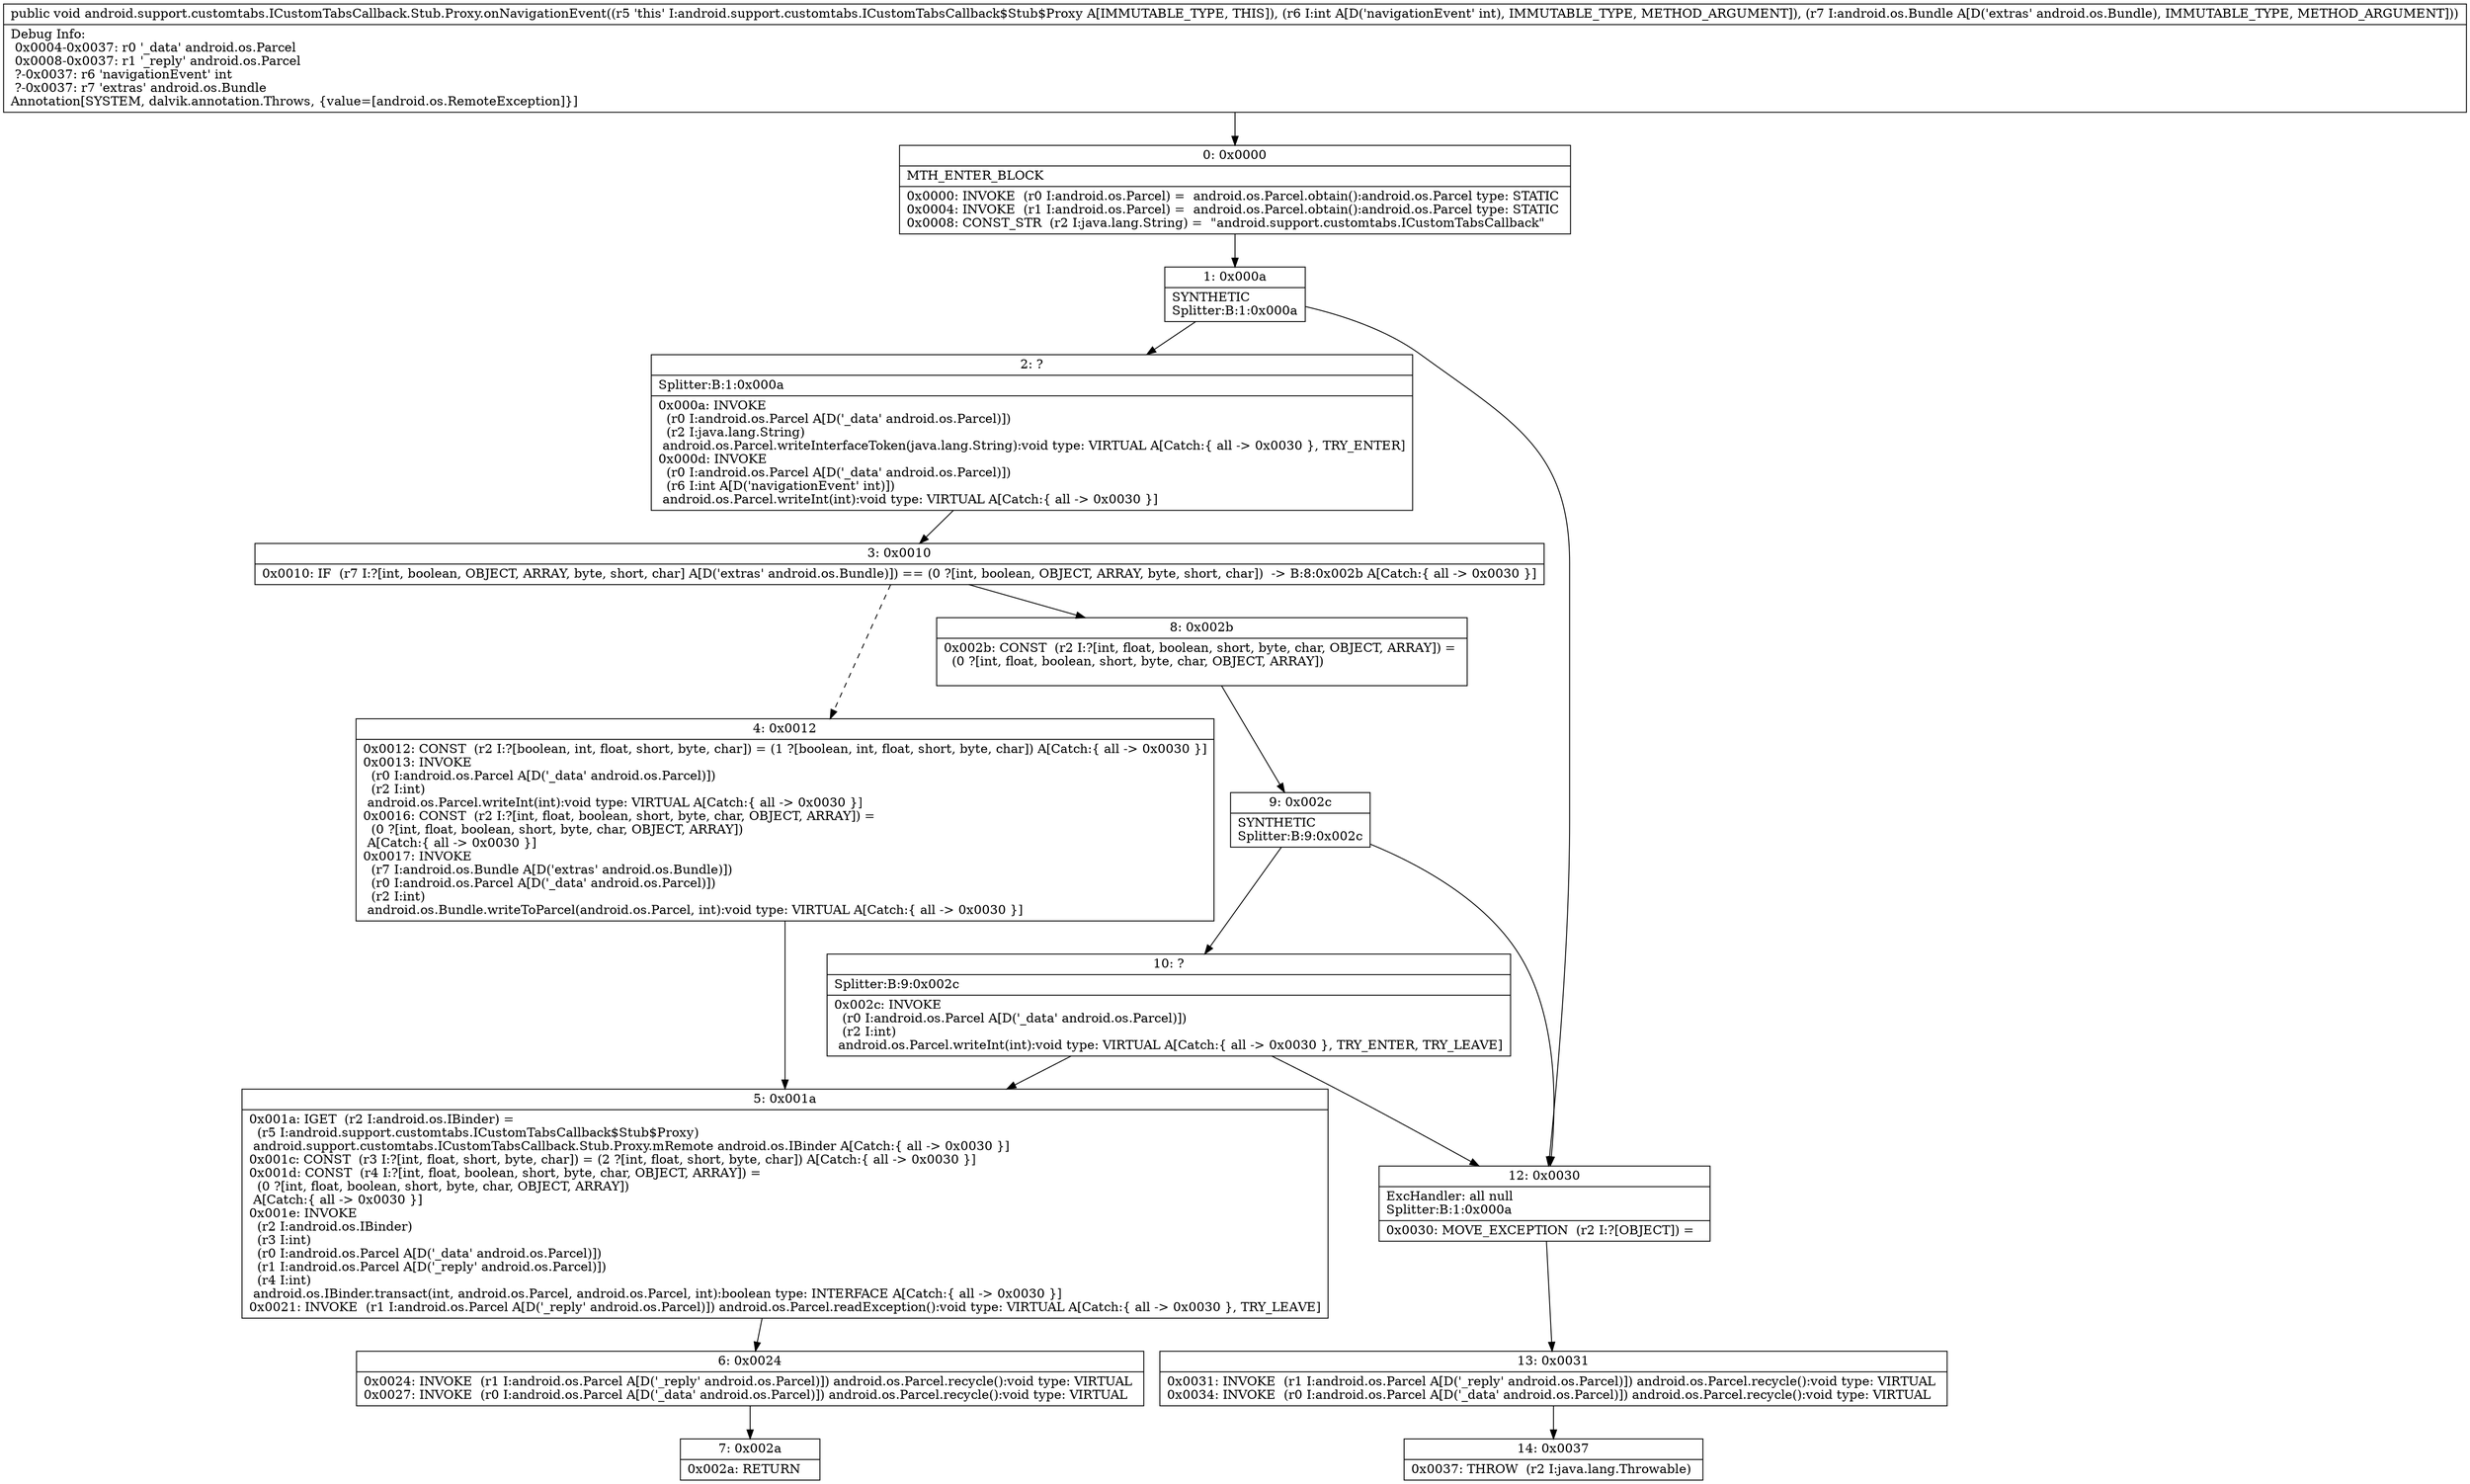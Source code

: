 digraph "CFG forandroid.support.customtabs.ICustomTabsCallback.Stub.Proxy.onNavigationEvent(ILandroid\/os\/Bundle;)V" {
Node_0 [shape=record,label="{0\:\ 0x0000|MTH_ENTER_BLOCK\l|0x0000: INVOKE  (r0 I:android.os.Parcel) =  android.os.Parcel.obtain():android.os.Parcel type: STATIC \l0x0004: INVOKE  (r1 I:android.os.Parcel) =  android.os.Parcel.obtain():android.os.Parcel type: STATIC \l0x0008: CONST_STR  (r2 I:java.lang.String) =  \"android.support.customtabs.ICustomTabsCallback\" \l}"];
Node_1 [shape=record,label="{1\:\ 0x000a|SYNTHETIC\lSplitter:B:1:0x000a\l}"];
Node_2 [shape=record,label="{2\:\ ?|Splitter:B:1:0x000a\l|0x000a: INVOKE  \l  (r0 I:android.os.Parcel A[D('_data' android.os.Parcel)])\l  (r2 I:java.lang.String)\l android.os.Parcel.writeInterfaceToken(java.lang.String):void type: VIRTUAL A[Catch:\{ all \-\> 0x0030 \}, TRY_ENTER]\l0x000d: INVOKE  \l  (r0 I:android.os.Parcel A[D('_data' android.os.Parcel)])\l  (r6 I:int A[D('navigationEvent' int)])\l android.os.Parcel.writeInt(int):void type: VIRTUAL A[Catch:\{ all \-\> 0x0030 \}]\l}"];
Node_3 [shape=record,label="{3\:\ 0x0010|0x0010: IF  (r7 I:?[int, boolean, OBJECT, ARRAY, byte, short, char] A[D('extras' android.os.Bundle)]) == (0 ?[int, boolean, OBJECT, ARRAY, byte, short, char])  \-\> B:8:0x002b A[Catch:\{ all \-\> 0x0030 \}]\l}"];
Node_4 [shape=record,label="{4\:\ 0x0012|0x0012: CONST  (r2 I:?[boolean, int, float, short, byte, char]) = (1 ?[boolean, int, float, short, byte, char]) A[Catch:\{ all \-\> 0x0030 \}]\l0x0013: INVOKE  \l  (r0 I:android.os.Parcel A[D('_data' android.os.Parcel)])\l  (r2 I:int)\l android.os.Parcel.writeInt(int):void type: VIRTUAL A[Catch:\{ all \-\> 0x0030 \}]\l0x0016: CONST  (r2 I:?[int, float, boolean, short, byte, char, OBJECT, ARRAY]) = \l  (0 ?[int, float, boolean, short, byte, char, OBJECT, ARRAY])\l A[Catch:\{ all \-\> 0x0030 \}]\l0x0017: INVOKE  \l  (r7 I:android.os.Bundle A[D('extras' android.os.Bundle)])\l  (r0 I:android.os.Parcel A[D('_data' android.os.Parcel)])\l  (r2 I:int)\l android.os.Bundle.writeToParcel(android.os.Parcel, int):void type: VIRTUAL A[Catch:\{ all \-\> 0x0030 \}]\l}"];
Node_5 [shape=record,label="{5\:\ 0x001a|0x001a: IGET  (r2 I:android.os.IBinder) = \l  (r5 I:android.support.customtabs.ICustomTabsCallback$Stub$Proxy)\l android.support.customtabs.ICustomTabsCallback.Stub.Proxy.mRemote android.os.IBinder A[Catch:\{ all \-\> 0x0030 \}]\l0x001c: CONST  (r3 I:?[int, float, short, byte, char]) = (2 ?[int, float, short, byte, char]) A[Catch:\{ all \-\> 0x0030 \}]\l0x001d: CONST  (r4 I:?[int, float, boolean, short, byte, char, OBJECT, ARRAY]) = \l  (0 ?[int, float, boolean, short, byte, char, OBJECT, ARRAY])\l A[Catch:\{ all \-\> 0x0030 \}]\l0x001e: INVOKE  \l  (r2 I:android.os.IBinder)\l  (r3 I:int)\l  (r0 I:android.os.Parcel A[D('_data' android.os.Parcel)])\l  (r1 I:android.os.Parcel A[D('_reply' android.os.Parcel)])\l  (r4 I:int)\l android.os.IBinder.transact(int, android.os.Parcel, android.os.Parcel, int):boolean type: INTERFACE A[Catch:\{ all \-\> 0x0030 \}]\l0x0021: INVOKE  (r1 I:android.os.Parcel A[D('_reply' android.os.Parcel)]) android.os.Parcel.readException():void type: VIRTUAL A[Catch:\{ all \-\> 0x0030 \}, TRY_LEAVE]\l}"];
Node_6 [shape=record,label="{6\:\ 0x0024|0x0024: INVOKE  (r1 I:android.os.Parcel A[D('_reply' android.os.Parcel)]) android.os.Parcel.recycle():void type: VIRTUAL \l0x0027: INVOKE  (r0 I:android.os.Parcel A[D('_data' android.os.Parcel)]) android.os.Parcel.recycle():void type: VIRTUAL \l}"];
Node_7 [shape=record,label="{7\:\ 0x002a|0x002a: RETURN   \l}"];
Node_8 [shape=record,label="{8\:\ 0x002b|0x002b: CONST  (r2 I:?[int, float, boolean, short, byte, char, OBJECT, ARRAY]) = \l  (0 ?[int, float, boolean, short, byte, char, OBJECT, ARRAY])\l \l}"];
Node_9 [shape=record,label="{9\:\ 0x002c|SYNTHETIC\lSplitter:B:9:0x002c\l}"];
Node_10 [shape=record,label="{10\:\ ?|Splitter:B:9:0x002c\l|0x002c: INVOKE  \l  (r0 I:android.os.Parcel A[D('_data' android.os.Parcel)])\l  (r2 I:int)\l android.os.Parcel.writeInt(int):void type: VIRTUAL A[Catch:\{ all \-\> 0x0030 \}, TRY_ENTER, TRY_LEAVE]\l}"];
Node_12 [shape=record,label="{12\:\ 0x0030|ExcHandler: all null\lSplitter:B:1:0x000a\l|0x0030: MOVE_EXCEPTION  (r2 I:?[OBJECT]) =  \l}"];
Node_13 [shape=record,label="{13\:\ 0x0031|0x0031: INVOKE  (r1 I:android.os.Parcel A[D('_reply' android.os.Parcel)]) android.os.Parcel.recycle():void type: VIRTUAL \l0x0034: INVOKE  (r0 I:android.os.Parcel A[D('_data' android.os.Parcel)]) android.os.Parcel.recycle():void type: VIRTUAL \l}"];
Node_14 [shape=record,label="{14\:\ 0x0037|0x0037: THROW  (r2 I:java.lang.Throwable) \l}"];
MethodNode[shape=record,label="{public void android.support.customtabs.ICustomTabsCallback.Stub.Proxy.onNavigationEvent((r5 'this' I:android.support.customtabs.ICustomTabsCallback$Stub$Proxy A[IMMUTABLE_TYPE, THIS]), (r6 I:int A[D('navigationEvent' int), IMMUTABLE_TYPE, METHOD_ARGUMENT]), (r7 I:android.os.Bundle A[D('extras' android.os.Bundle), IMMUTABLE_TYPE, METHOD_ARGUMENT]))  | Debug Info:\l  0x0004\-0x0037: r0 '_data' android.os.Parcel\l  0x0008\-0x0037: r1 '_reply' android.os.Parcel\l  ?\-0x0037: r6 'navigationEvent' int\l  ?\-0x0037: r7 'extras' android.os.Bundle\lAnnotation[SYSTEM, dalvik.annotation.Throws, \{value=[android.os.RemoteException]\}]\l}"];
MethodNode -> Node_0;
Node_0 -> Node_1;
Node_1 -> Node_2;
Node_1 -> Node_12;
Node_2 -> Node_3;
Node_3 -> Node_4[style=dashed];
Node_3 -> Node_8;
Node_4 -> Node_5;
Node_5 -> Node_6;
Node_6 -> Node_7;
Node_8 -> Node_9;
Node_9 -> Node_10;
Node_9 -> Node_12;
Node_10 -> Node_12;
Node_10 -> Node_5;
Node_12 -> Node_13;
Node_13 -> Node_14;
}

